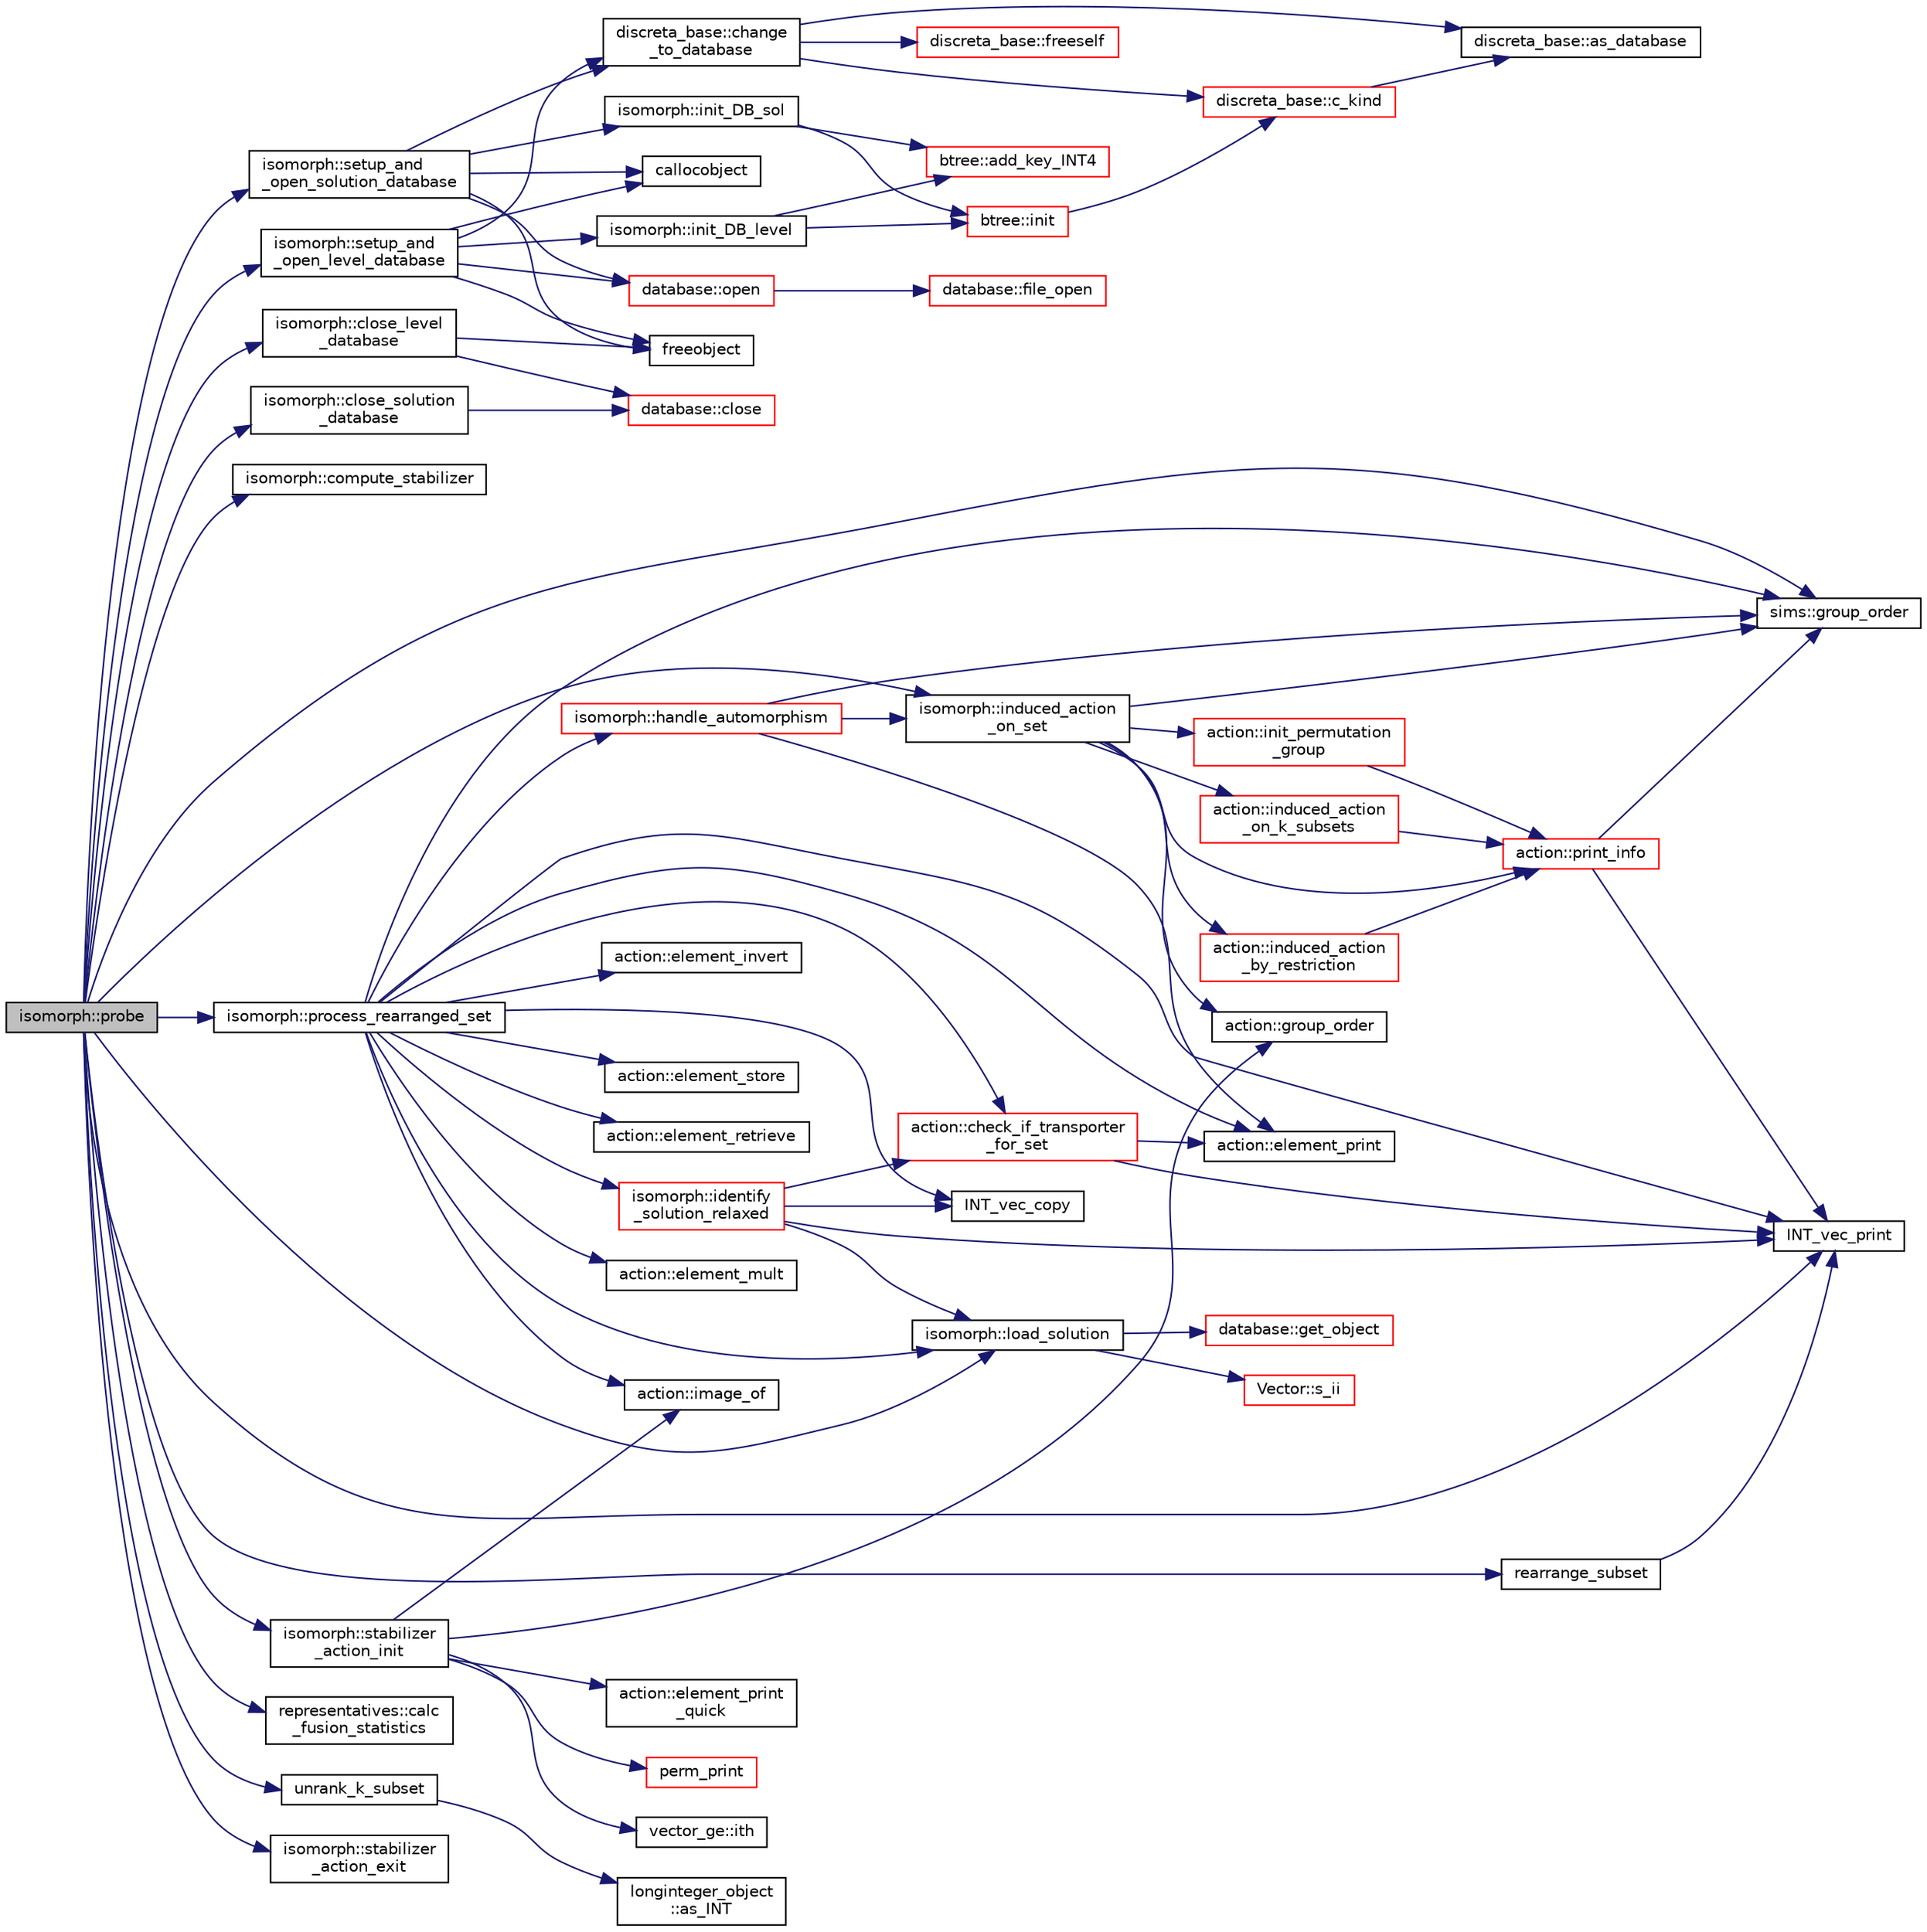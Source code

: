 digraph "isomorph::probe"
{
  edge [fontname="Helvetica",fontsize="10",labelfontname="Helvetica",labelfontsize="10"];
  node [fontname="Helvetica",fontsize="10",shape=record];
  rankdir="LR";
  Node9842 [label="isomorph::probe",height=0.2,width=0.4,color="black", fillcolor="grey75", style="filled", fontcolor="black"];
  Node9842 -> Node9843 [color="midnightblue",fontsize="10",style="solid",fontname="Helvetica"];
  Node9843 [label="isomorph::setup_and\l_open_solution_database",height=0.2,width=0.4,color="black", fillcolor="white", style="filled",URL="$d3/d5f/classisomorph.html#a31846d3ae261a9c2dc089fb87710ce5c"];
  Node9843 -> Node9844 [color="midnightblue",fontsize="10",style="solid",fontname="Helvetica"];
  Node9844 [label="freeobject",height=0.2,width=0.4,color="black", fillcolor="white", style="filled",URL="$d9/d60/discreta_8h.html#a3bd8a0c7f8d0451709f6e310536ff2ae"];
  Node9843 -> Node9845 [color="midnightblue",fontsize="10",style="solid",fontname="Helvetica"];
  Node9845 [label="callocobject",height=0.2,width=0.4,color="black", fillcolor="white", style="filled",URL="$d9/d60/discreta_8h.html#a8bbcb8338d159223714097d10e94364d"];
  Node9843 -> Node9846 [color="midnightblue",fontsize="10",style="solid",fontname="Helvetica"];
  Node9846 [label="discreta_base::change\l_to_database",height=0.2,width=0.4,color="black", fillcolor="white", style="filled",URL="$d7/d71/classdiscreta__base.html#a9187fb1e0526e3d327b78bb19475ae40"];
  Node9846 -> Node9847 [color="midnightblue",fontsize="10",style="solid",fontname="Helvetica"];
  Node9847 [label="discreta_base::freeself",height=0.2,width=0.4,color="red", fillcolor="white", style="filled",URL="$d7/d71/classdiscreta__base.html#a9a3c9501a562293b5667c11b9174d6e5"];
  Node9846 -> Node9895 [color="midnightblue",fontsize="10",style="solid",fontname="Helvetica"];
  Node9895 [label="discreta_base::c_kind",height=0.2,width=0.4,color="red", fillcolor="white", style="filled",URL="$d7/d71/classdiscreta__base.html#adc2ff61589c2d083688e7a43f333cb62"];
  Node9895 -> Node9887 [color="midnightblue",fontsize="10",style="solid",fontname="Helvetica"];
  Node9887 [label="discreta_base::as_database",height=0.2,width=0.4,color="black", fillcolor="white", style="filled",URL="$d7/d71/classdiscreta__base.html#ab055d39d58210a2b03ba3d33703b09a9"];
  Node9846 -> Node9887 [color="midnightblue",fontsize="10",style="solid",fontname="Helvetica"];
  Node9843 -> Node9918 [color="midnightblue",fontsize="10",style="solid",fontname="Helvetica"];
  Node9918 [label="isomorph::init_DB_sol",height=0.2,width=0.4,color="black", fillcolor="white", style="filled",URL="$d3/d5f/classisomorph.html#afd8d8a546fa9a7bc6f211b216e291039"];
  Node9918 -> Node9919 [color="midnightblue",fontsize="10",style="solid",fontname="Helvetica"];
  Node9919 [label="btree::init",height=0.2,width=0.4,color="red", fillcolor="white", style="filled",URL="$dd/db0/classbtree.html#a3c88706e9886f1f9bc142b511aeab642"];
  Node9919 -> Node9895 [color="midnightblue",fontsize="10",style="solid",fontname="Helvetica"];
  Node9918 -> Node9941 [color="midnightblue",fontsize="10",style="solid",fontname="Helvetica"];
  Node9941 [label="btree::add_key_INT4",height=0.2,width=0.4,color="red", fillcolor="white", style="filled",URL="$dd/db0/classbtree.html#a4c42710e5f8cb4e3991d591fe2ae6f42"];
  Node9843 -> Node9956 [color="midnightblue",fontsize="10",style="solid",fontname="Helvetica"];
  Node9956 [label="database::open",height=0.2,width=0.4,color="red", fillcolor="white", style="filled",URL="$db/d72/classdatabase.html#a65e8eccf98ecab4d55fb25bacaae6a19"];
  Node9956 -> Node9957 [color="midnightblue",fontsize="10",style="solid",fontname="Helvetica"];
  Node9957 [label="database::file_open",height=0.2,width=0.4,color="red", fillcolor="white", style="filled",URL="$db/d72/classdatabase.html#a33494febd887d058f862ef6001d4a044"];
  Node9842 -> Node9977 [color="midnightblue",fontsize="10",style="solid",fontname="Helvetica"];
  Node9977 [label="isomorph::setup_and\l_open_level_database",height=0.2,width=0.4,color="black", fillcolor="white", style="filled",URL="$d3/d5f/classisomorph.html#aa011f38988f4db9c6f5abd84faebd153"];
  Node9977 -> Node9844 [color="midnightblue",fontsize="10",style="solid",fontname="Helvetica"];
  Node9977 -> Node9845 [color="midnightblue",fontsize="10",style="solid",fontname="Helvetica"];
  Node9977 -> Node9846 [color="midnightblue",fontsize="10",style="solid",fontname="Helvetica"];
  Node9977 -> Node9978 [color="midnightblue",fontsize="10",style="solid",fontname="Helvetica"];
  Node9978 [label="isomorph::init_DB_level",height=0.2,width=0.4,color="black", fillcolor="white", style="filled",URL="$d3/d5f/classisomorph.html#a1a2df5281026bc94d57ebce33d67fe6c"];
  Node9978 -> Node9919 [color="midnightblue",fontsize="10",style="solid",fontname="Helvetica"];
  Node9978 -> Node9941 [color="midnightblue",fontsize="10",style="solid",fontname="Helvetica"];
  Node9977 -> Node9956 [color="midnightblue",fontsize="10",style="solid",fontname="Helvetica"];
  Node9842 -> Node9979 [color="midnightblue",fontsize="10",style="solid",fontname="Helvetica"];
  Node9979 [label="isomorph::compute_stabilizer",height=0.2,width=0.4,color="black", fillcolor="white", style="filled",URL="$d3/d5f/classisomorph.html#a572339d59deb788702ad3ede7a64c32f"];
  Node9842 -> Node9980 [color="midnightblue",fontsize="10",style="solid",fontname="Helvetica"];
  Node9980 [label="sims::group_order",height=0.2,width=0.4,color="black", fillcolor="white", style="filled",URL="$d9/df3/classsims.html#aa442445175656570fa35febbe790efad"];
  Node9842 -> Node9981 [color="midnightblue",fontsize="10",style="solid",fontname="Helvetica"];
  Node9981 [label="isomorph::load_solution",height=0.2,width=0.4,color="black", fillcolor="white", style="filled",URL="$d3/d5f/classisomorph.html#a18df8e5d8ba2c2fe7c6d59a2d42768a5"];
  Node9981 -> Node9982 [color="midnightblue",fontsize="10",style="solid",fontname="Helvetica"];
  Node9982 [label="database::get_object",height=0.2,width=0.4,color="red", fillcolor="white", style="filled",URL="$db/d72/classdatabase.html#a2f58ec1301addabc2fb6544038e108c6"];
  Node9981 -> Node9986 [color="midnightblue",fontsize="10",style="solid",fontname="Helvetica"];
  Node9986 [label="Vector::s_ii",height=0.2,width=0.4,color="red", fillcolor="white", style="filled",URL="$d5/db2/class_vector.html#a75d4942cc7b9794717b4846c10520db8"];
  Node9842 -> Node9988 [color="midnightblue",fontsize="10",style="solid",fontname="Helvetica"];
  Node9988 [label="INT_vec_print",height=0.2,width=0.4,color="black", fillcolor="white", style="filled",URL="$df/dbf/sajeeb_8_c.html#a79a5901af0b47dd0d694109543c027fe"];
  Node9842 -> Node9989 [color="midnightblue",fontsize="10",style="solid",fontname="Helvetica"];
  Node9989 [label="isomorph::induced_action\l_on_set",height=0.2,width=0.4,color="black", fillcolor="white", style="filled",URL="$d3/d5f/classisomorph.html#a66a62f79a0f877b889ec5bd0c79392f1"];
  Node9989 -> Node9990 [color="midnightblue",fontsize="10",style="solid",fontname="Helvetica"];
  Node9990 [label="action::induced_action\l_by_restriction",height=0.2,width=0.4,color="red", fillcolor="white", style="filled",URL="$d2/d86/classaction.html#a37c21f74a97c921d882a308370c06357"];
  Node9990 -> Node9991 [color="midnightblue",fontsize="10",style="solid",fontname="Helvetica"];
  Node9991 [label="action::print_info",height=0.2,width=0.4,color="red", fillcolor="white", style="filled",URL="$d2/d86/classaction.html#a6f89e493e5c5a32e5c3b8963d438ce86"];
  Node9991 -> Node9988 [color="midnightblue",fontsize="10",style="solid",fontname="Helvetica"];
  Node9991 -> Node9980 [color="midnightblue",fontsize="10",style="solid",fontname="Helvetica"];
  Node9989 -> Node10466 [color="midnightblue",fontsize="10",style="solid",fontname="Helvetica"];
  Node10466 [label="action::group_order",height=0.2,width=0.4,color="black", fillcolor="white", style="filled",URL="$d2/d86/classaction.html#ad1f69adb27041311d2e7be96e39388d4"];
  Node9989 -> Node9980 [color="midnightblue",fontsize="10",style="solid",fontname="Helvetica"];
  Node9989 -> Node10480 [color="midnightblue",fontsize="10",style="solid",fontname="Helvetica"];
  Node10480 [label="action::init_permutation\l_group",height=0.2,width=0.4,color="red", fillcolor="white", style="filled",URL="$d2/d86/classaction.html#a339bbfc596572ec88071c5f5e0ce3f41"];
  Node10480 -> Node9991 [color="midnightblue",fontsize="10",style="solid",fontname="Helvetica"];
  Node9989 -> Node9991 [color="midnightblue",fontsize="10",style="solid",fontname="Helvetica"];
  Node9989 -> Node10526 [color="midnightblue",fontsize="10",style="solid",fontname="Helvetica"];
  Node10526 [label="action::induced_action\l_on_k_subsets",height=0.2,width=0.4,color="red", fillcolor="white", style="filled",URL="$d2/d86/classaction.html#a2eb6058853cffc4c099099e07ecbe612"];
  Node10526 -> Node9991 [color="midnightblue",fontsize="10",style="solid",fontname="Helvetica"];
  Node9842 -> Node10529 [color="midnightblue",fontsize="10",style="solid",fontname="Helvetica"];
  Node10529 [label="isomorph::stabilizer\l_action_init",height=0.2,width=0.4,color="black", fillcolor="white", style="filled",URL="$d3/d5f/classisomorph.html#af2775c095770cbeae014806409f0c4d3"];
  Node10529 -> Node10466 [color="midnightblue",fontsize="10",style="solid",fontname="Helvetica"];
  Node10529 -> Node10016 [color="midnightblue",fontsize="10",style="solid",fontname="Helvetica"];
  Node10016 [label="vector_ge::ith",height=0.2,width=0.4,color="black", fillcolor="white", style="filled",URL="$d4/d6e/classvector__ge.html#a1ff002e8b746a9beb119d57dcd4a15ff"];
  Node10529 -> Node10370 [color="midnightblue",fontsize="10",style="solid",fontname="Helvetica"];
  Node10370 [label="action::image_of",height=0.2,width=0.4,color="black", fillcolor="white", style="filled",URL="$d2/d86/classaction.html#a094e1e6414725c771c91ea0e92342de6"];
  Node10529 -> Node10017 [color="midnightblue",fontsize="10",style="solid",fontname="Helvetica"];
  Node10017 [label="action::element_print\l_quick",height=0.2,width=0.4,color="black", fillcolor="white", style="filled",URL="$d2/d86/classaction.html#a4844680cf6750396f76494a28655265b"];
  Node10529 -> Node10061 [color="midnightblue",fontsize="10",style="solid",fontname="Helvetica"];
  Node10061 [label="perm_print",height=0.2,width=0.4,color="red", fillcolor="white", style="filled",URL="$d2/d7c/combinatorics_8_c.html#a2c7eee1361109e8c5b94921589815194"];
  Node9842 -> Node10530 [color="midnightblue",fontsize="10",style="solid",fontname="Helvetica"];
  Node10530 [label="representatives::calc\l_fusion_statistics",height=0.2,width=0.4,color="black", fillcolor="white", style="filled",URL="$da/dc1/classrepresentatives.html#ac776d4e7be572086b4daed9addafe785"];
  Node9842 -> Node10373 [color="midnightblue",fontsize="10",style="solid",fontname="Helvetica"];
  Node10373 [label="unrank_k_subset",height=0.2,width=0.4,color="black", fillcolor="white", style="filled",URL="$d2/d7c/combinatorics_8_c.html#a709dbec12f4da5bb02b9352d45a2c77d"];
  Node10373 -> Node10033 [color="midnightblue",fontsize="10",style="solid",fontname="Helvetica"];
  Node10033 [label="longinteger_object\l::as_INT",height=0.2,width=0.4,color="black", fillcolor="white", style="filled",URL="$dd/d7e/classlonginteger__object.html#afb992d4679a6741acc63c8bcba27971e"];
  Node9842 -> Node10531 [color="midnightblue",fontsize="10",style="solid",fontname="Helvetica"];
  Node10531 [label="rearrange_subset",height=0.2,width=0.4,color="black", fillcolor="white", style="filled",URL="$d5/de2/foundations_2data__structures_2data__structures_8h.html#a523610ec4b589b62fcd862f7dd2392a8"];
  Node10531 -> Node9988 [color="midnightblue",fontsize="10",style="solid",fontname="Helvetica"];
  Node9842 -> Node10532 [color="midnightblue",fontsize="10",style="solid",fontname="Helvetica"];
  Node10532 [label="isomorph::process_rearranged_set",height=0.2,width=0.4,color="black", fillcolor="white", style="filled",URL="$d3/d5f/classisomorph.html#a7767fd5f1da6dfd7f93810be99ba4ab6"];
  Node10532 -> Node10533 [color="midnightblue",fontsize="10",style="solid",fontname="Helvetica"];
  Node10533 [label="isomorph::identify\l_solution_relaxed",height=0.2,width=0.4,color="red", fillcolor="white", style="filled",URL="$d3/d5f/classisomorph.html#a8c36c61c16700d8e570f71f84a4aabc6"];
  Node10533 -> Node10050 [color="midnightblue",fontsize="10",style="solid",fontname="Helvetica"];
  Node10050 [label="INT_vec_copy",height=0.2,width=0.4,color="black", fillcolor="white", style="filled",URL="$df/dbf/sajeeb_8_c.html#ac2d875e27e009af6ec04d17254d11075"];
  Node10533 -> Node9988 [color="midnightblue",fontsize="10",style="solid",fontname="Helvetica"];
  Node10533 -> Node9981 [color="midnightblue",fontsize="10",style="solid",fontname="Helvetica"];
  Node10533 -> Node10586 [color="midnightblue",fontsize="10",style="solid",fontname="Helvetica"];
  Node10586 [label="action::check_if_transporter\l_for_set",height=0.2,width=0.4,color="red", fillcolor="white", style="filled",URL="$d2/d86/classaction.html#a84f3aaa00cbc09fb93f131b16d1fd290"];
  Node10586 -> Node9988 [color="midnightblue",fontsize="10",style="solid",fontname="Helvetica"];
  Node10586 -> Node10030 [color="midnightblue",fontsize="10",style="solid",fontname="Helvetica"];
  Node10030 [label="action::element_print",height=0.2,width=0.4,color="black", fillcolor="white", style="filled",URL="$d2/d86/classaction.html#ae38c3ef3c1125213733d63c6fc3c40cd"];
  Node10532 -> Node9988 [color="midnightblue",fontsize="10",style="solid",fontname="Helvetica"];
  Node10532 -> Node10050 [color="midnightblue",fontsize="10",style="solid",fontname="Helvetica"];
  Node10532 -> Node9981 [color="midnightblue",fontsize="10",style="solid",fontname="Helvetica"];
  Node10532 -> Node10586 [color="midnightblue",fontsize="10",style="solid",fontname="Helvetica"];
  Node10532 -> Node10588 [color="midnightblue",fontsize="10",style="solid",fontname="Helvetica"];
  Node10588 [label="isomorph::handle_automorphism",height=0.2,width=0.4,color="red", fillcolor="white", style="filled",URL="$d3/d5f/classisomorph.html#a95e0ae39f992234f7cbeb6f1d57d82df"];
  Node10588 -> Node10030 [color="midnightblue",fontsize="10",style="solid",fontname="Helvetica"];
  Node10588 -> Node9980 [color="midnightblue",fontsize="10",style="solid",fontname="Helvetica"];
  Node10588 -> Node9989 [color="midnightblue",fontsize="10",style="solid",fontname="Helvetica"];
  Node10532 -> Node9980 [color="midnightblue",fontsize="10",style="solid",fontname="Helvetica"];
  Node10532 -> Node10032 [color="midnightblue",fontsize="10",style="solid",fontname="Helvetica"];
  Node10032 [label="action::element_invert",height=0.2,width=0.4,color="black", fillcolor="white", style="filled",URL="$d2/d86/classaction.html#aa4bd01e338497714586636751fcef436"];
  Node10532 -> Node10030 [color="midnightblue",fontsize="10",style="solid",fontname="Helvetica"];
  Node10532 -> Node10430 [color="midnightblue",fontsize="10",style="solid",fontname="Helvetica"];
  Node10430 [label="action::element_store",height=0.2,width=0.4,color="black", fillcolor="white", style="filled",URL="$d2/d86/classaction.html#ab969a7009cc85c12f988a18a06b5db64"];
  Node10532 -> Node10423 [color="midnightblue",fontsize="10",style="solid",fontname="Helvetica"];
  Node10423 [label="action::element_retrieve",height=0.2,width=0.4,color="black", fillcolor="white", style="filled",URL="$d2/d86/classaction.html#ad28f6f8810ffbad64c1490f78e51e2b1"];
  Node10532 -> Node10018 [color="midnightblue",fontsize="10",style="solid",fontname="Helvetica"];
  Node10018 [label="action::element_mult",height=0.2,width=0.4,color="black", fillcolor="white", style="filled",URL="$d2/d86/classaction.html#ae9e36b2cae1f0f7bd7144097fa9a34b3"];
  Node10532 -> Node10370 [color="midnightblue",fontsize="10",style="solid",fontname="Helvetica"];
  Node9842 -> Node10622 [color="midnightblue",fontsize="10",style="solid",fontname="Helvetica"];
  Node10622 [label="isomorph::close_level\l_database",height=0.2,width=0.4,color="black", fillcolor="white", style="filled",URL="$d3/d5f/classisomorph.html#aeca68d029ae707d3a6c6d4293b7086c8"];
  Node10622 -> Node10623 [color="midnightblue",fontsize="10",style="solid",fontname="Helvetica"];
  Node10623 [label="database::close",height=0.2,width=0.4,color="red", fillcolor="white", style="filled",URL="$db/d72/classdatabase.html#acdc74d15f711cab1c165989723d45caf"];
  Node10622 -> Node9844 [color="midnightblue",fontsize="10",style="solid",fontname="Helvetica"];
  Node9842 -> Node10633 [color="midnightblue",fontsize="10",style="solid",fontname="Helvetica"];
  Node10633 [label="isomorph::close_solution\l_database",height=0.2,width=0.4,color="black", fillcolor="white", style="filled",URL="$d3/d5f/classisomorph.html#a4219716e51f60288361e06dd0e91810b"];
  Node10633 -> Node10623 [color="midnightblue",fontsize="10",style="solid",fontname="Helvetica"];
  Node9842 -> Node10634 [color="midnightblue",fontsize="10",style="solid",fontname="Helvetica"];
  Node10634 [label="isomorph::stabilizer\l_action_exit",height=0.2,width=0.4,color="black", fillcolor="white", style="filled",URL="$d3/d5f/classisomorph.html#afaa2e0e84d13a3116bb46c387b1fca61"];
}
